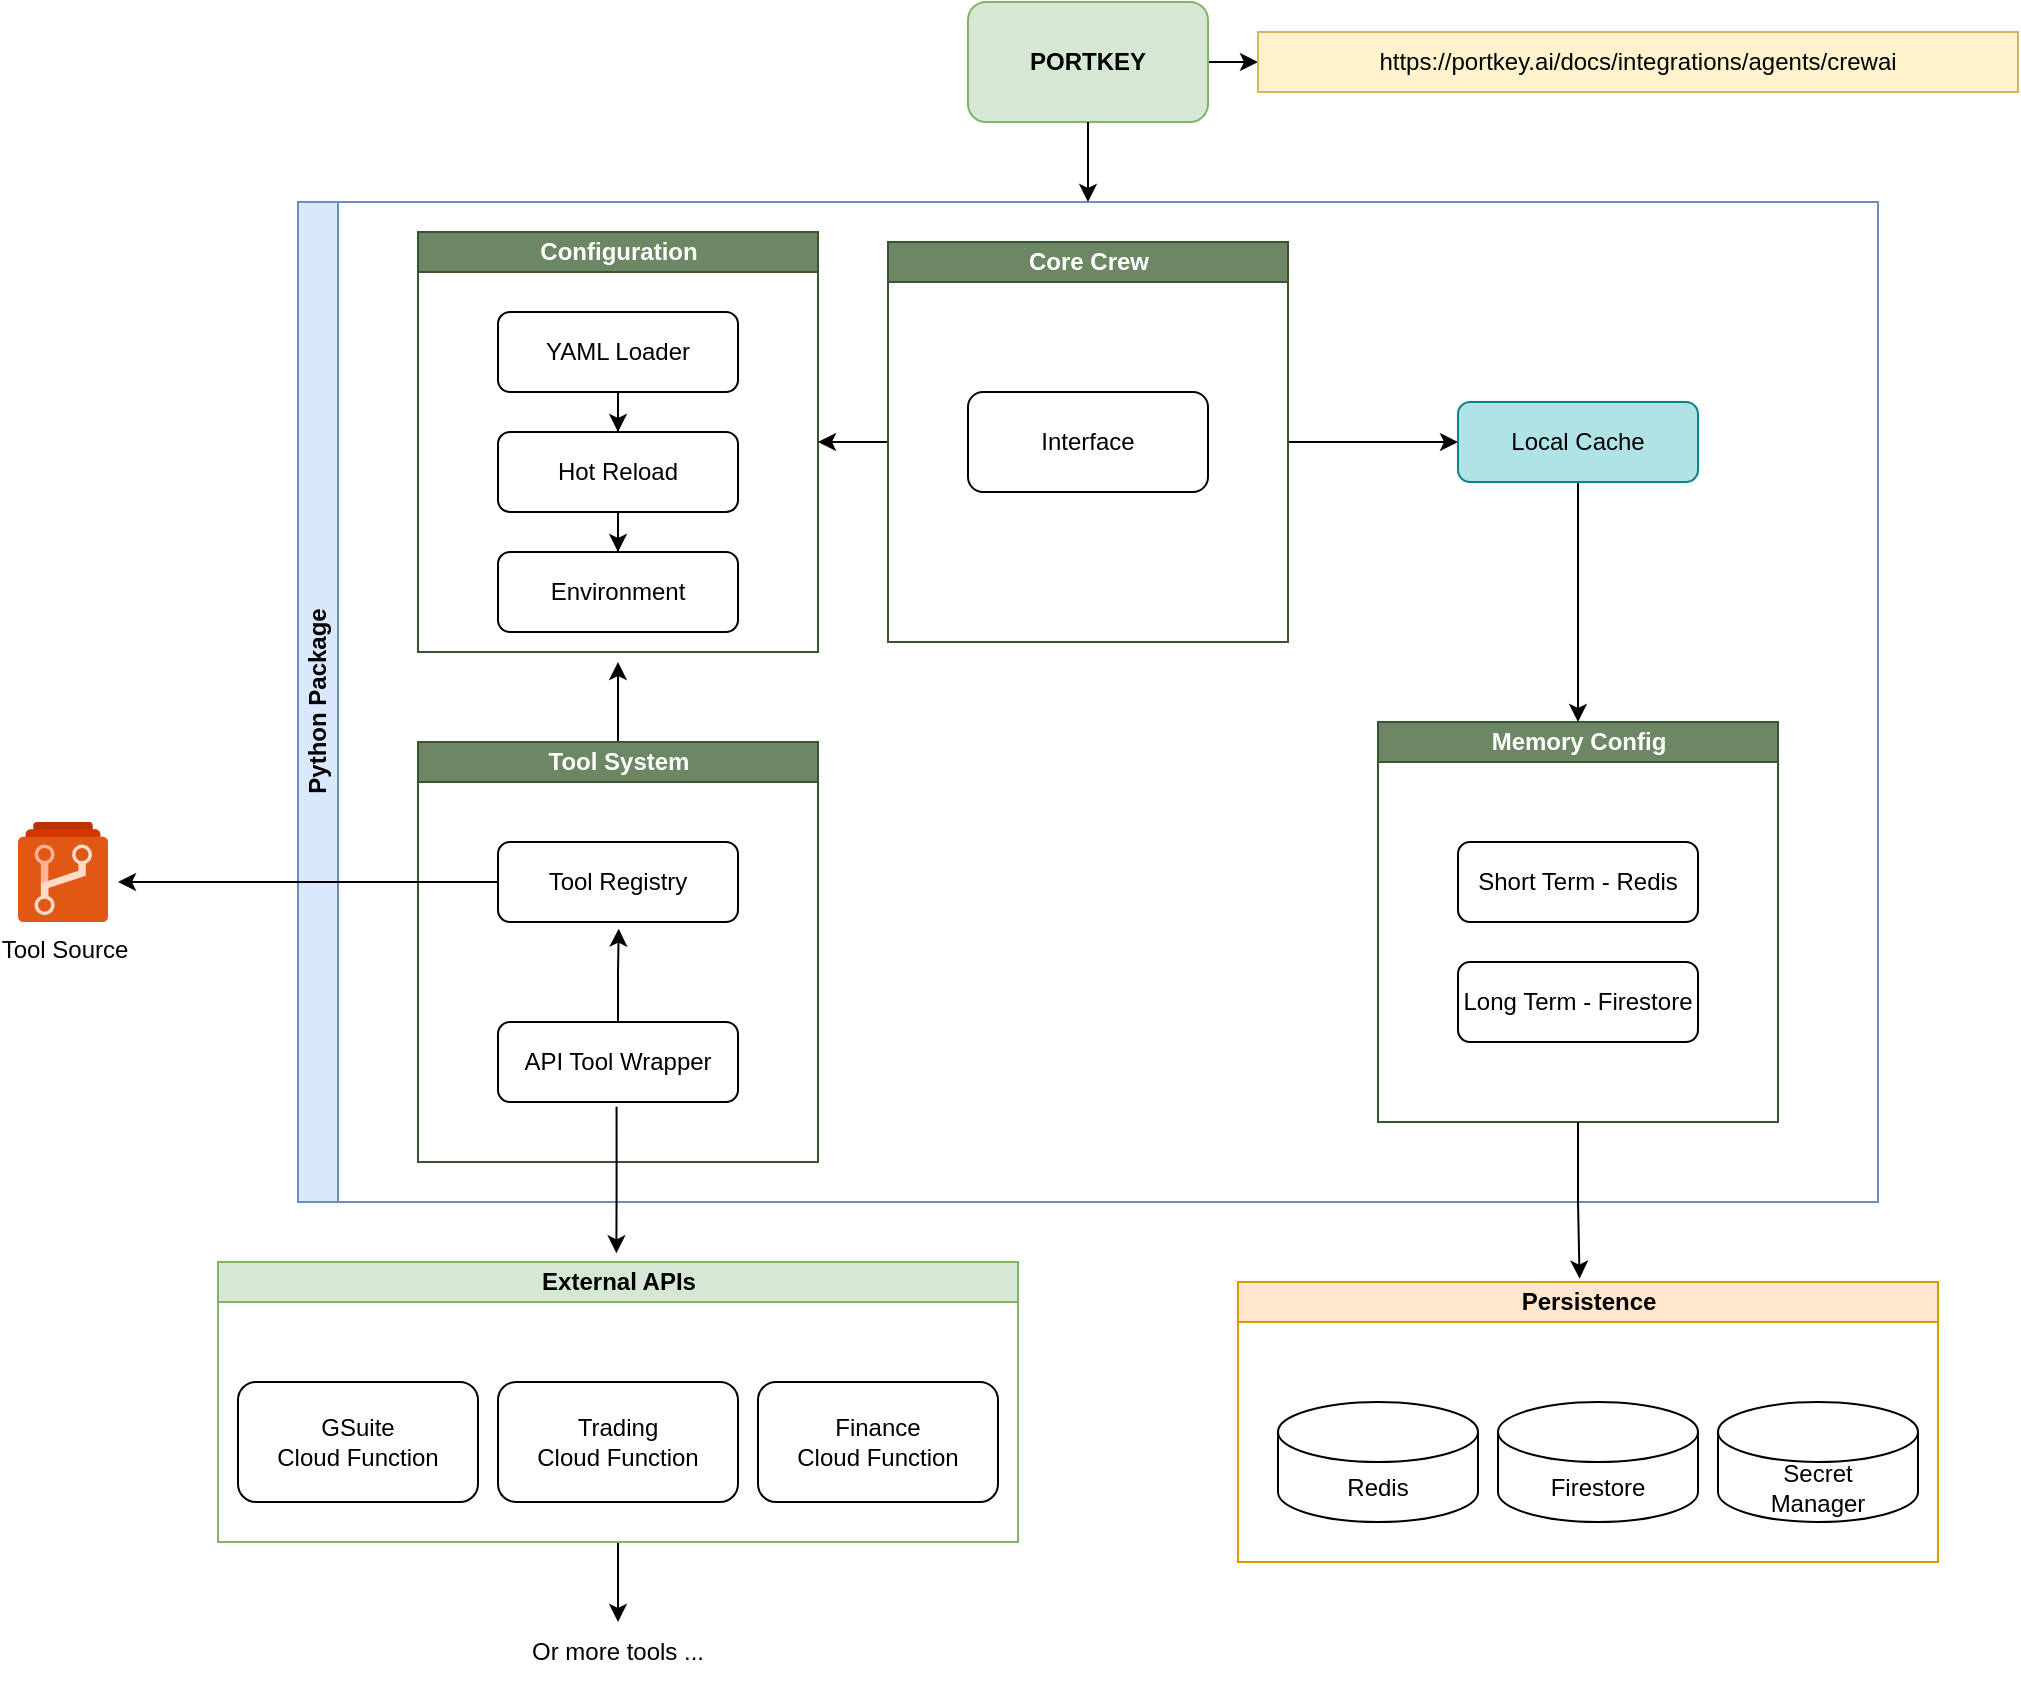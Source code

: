 <mxfile version="26.0.9">
  <diagram name="Page-1" id="kMi61NyPcCNk2VD_IXgL">
    <mxGraphModel dx="1687" dy="984" grid="1" gridSize="10" guides="1" tooltips="1" connect="1" arrows="1" fold="1" page="1" pageScale="1" pageWidth="827" pageHeight="1169" math="0" shadow="0">
      <root>
        <mxCell id="0" />
        <mxCell id="1" parent="0" />
        <mxCell id="mQaGHORo1Vh2YD8DS4Wc-69" style="edgeStyle=orthogonalEdgeStyle;rounded=0;orthogonalLoop=1;jettySize=auto;html=1;" parent="1" source="mQaGHORo1Vh2YD8DS4Wc-3" target="mQaGHORo1Vh2YD8DS4Wc-68" edge="1">
          <mxGeometry relative="1" as="geometry" />
        </mxCell>
        <mxCell id="mQaGHORo1Vh2YD8DS4Wc-3" value="PORTKEY" style="rounded=1;whiteSpace=wrap;html=1;fillColor=#d5e8d4;strokeColor=#82b366;fontStyle=1" parent="1" vertex="1">
          <mxGeometry x="765" y="260" width="120" height="60" as="geometry" />
        </mxCell>
        <mxCell id="mQaGHORo1Vh2YD8DS4Wc-4" value="Python Package" style="swimlane;startSize=20;horizontal=0;html=1;fillColor=#dae8fc;strokeColor=#6c8ebf;" parent="1" vertex="1">
          <mxGeometry x="430" y="360" width="790" height="500" as="geometry" />
        </mxCell>
        <mxCell id="mQaGHORo1Vh2YD8DS4Wc-86" style="edgeStyle=orthogonalEdgeStyle;rounded=0;orthogonalLoop=1;jettySize=auto;html=1;" parent="mQaGHORo1Vh2YD8DS4Wc-4" source="mQaGHORo1Vh2YD8DS4Wc-17" edge="1">
          <mxGeometry relative="1" as="geometry">
            <mxPoint x="160.0" y="230" as="targetPoint" />
          </mxGeometry>
        </mxCell>
        <mxCell id="mQaGHORo1Vh2YD8DS4Wc-17" value="Tool System" style="swimlane;startSize=20;html=1;fillColor=#6d8764;fontColor=#ffffff;strokeColor=#3A5431;" parent="mQaGHORo1Vh2YD8DS4Wc-4" vertex="1">
          <mxGeometry x="60" y="270" width="200" height="210" as="geometry" />
        </mxCell>
        <mxCell id="mQaGHORo1Vh2YD8DS4Wc-80" style="edgeStyle=orthogonalEdgeStyle;rounded=0;orthogonalLoop=1;jettySize=auto;html=1;" parent="mQaGHORo1Vh2YD8DS4Wc-17" source="mQaGHORo1Vh2YD8DS4Wc-18" edge="1">
          <mxGeometry relative="1" as="geometry">
            <mxPoint x="-150" y="70" as="targetPoint" />
          </mxGeometry>
        </mxCell>
        <mxCell id="mQaGHORo1Vh2YD8DS4Wc-18" value="Tool Registry" style="rounded=1;whiteSpace=wrap;html=1;" parent="mQaGHORo1Vh2YD8DS4Wc-17" vertex="1">
          <mxGeometry x="40" y="50" width="120" height="40" as="geometry" />
        </mxCell>
        <mxCell id="mQaGHORo1Vh2YD8DS4Wc-19" value="API Tool Wrapper" style="rounded=1;whiteSpace=wrap;html=1;" parent="mQaGHORo1Vh2YD8DS4Wc-17" vertex="1">
          <mxGeometry x="40" y="140" width="120" height="40" as="geometry" />
        </mxCell>
        <mxCell id="mQaGHORo1Vh2YD8DS4Wc-81" style="edgeStyle=orthogonalEdgeStyle;rounded=0;orthogonalLoop=1;jettySize=auto;html=1;entryX=0.503;entryY=1.083;entryDx=0;entryDy=0;entryPerimeter=0;" parent="mQaGHORo1Vh2YD8DS4Wc-17" source="mQaGHORo1Vh2YD8DS4Wc-19" target="mQaGHORo1Vh2YD8DS4Wc-18" edge="1">
          <mxGeometry relative="1" as="geometry" />
        </mxCell>
        <mxCell id="mQaGHORo1Vh2YD8DS4Wc-9" value="Memory Config" style="swimlane;startSize=20;html=1;fillColor=#6d8764;fontColor=#ffffff;strokeColor=#3A5431;" parent="mQaGHORo1Vh2YD8DS4Wc-4" vertex="1">
          <mxGeometry x="540" y="260" width="200" height="200" as="geometry" />
        </mxCell>
        <mxCell id="mQaGHORo1Vh2YD8DS4Wc-10" value="Short Term - Redis" style="rounded=1;whiteSpace=wrap;html=1;" parent="mQaGHORo1Vh2YD8DS4Wc-9" vertex="1">
          <mxGeometry x="40" y="60" width="120" height="40" as="geometry" />
        </mxCell>
        <mxCell id="mQaGHORo1Vh2YD8DS4Wc-11" value="Long Term - Firestore" style="rounded=1;whiteSpace=wrap;html=1;" parent="mQaGHORo1Vh2YD8DS4Wc-9" vertex="1">
          <mxGeometry x="40" y="120" width="120" height="40" as="geometry" />
        </mxCell>
        <mxCell id="mQaGHORo1Vh2YD8DS4Wc-13" value="Configuration" style="swimlane;startSize=20;html=1;fillColor=#6d8764;fontColor=#ffffff;strokeColor=#3A5431;" parent="mQaGHORo1Vh2YD8DS4Wc-4" vertex="1">
          <mxGeometry x="60" y="15" width="200" height="210" as="geometry" />
        </mxCell>
        <mxCell id="mQaGHORo1Vh2YD8DS4Wc-14" value="YAML Loader" style="rounded=1;whiteSpace=wrap;html=1;" parent="mQaGHORo1Vh2YD8DS4Wc-13" vertex="1">
          <mxGeometry x="40" y="40" width="120" height="40" as="geometry" />
        </mxCell>
        <mxCell id="mQaGHORo1Vh2YD8DS4Wc-15" value="Hot Reload" style="rounded=1;whiteSpace=wrap;html=1;" parent="mQaGHORo1Vh2YD8DS4Wc-13" vertex="1">
          <mxGeometry x="40" y="100" width="120" height="40" as="geometry" />
        </mxCell>
        <mxCell id="mQaGHORo1Vh2YD8DS4Wc-16" value="Environment" style="rounded=1;whiteSpace=wrap;html=1;" parent="mQaGHORo1Vh2YD8DS4Wc-13" vertex="1">
          <mxGeometry x="40" y="160" width="120" height="40" as="geometry" />
        </mxCell>
        <mxCell id="mQaGHORo1Vh2YD8DS4Wc-38" style="edgeStyle=orthogonalEdgeStyle;rounded=0;orthogonalLoop=1;jettySize=auto;html=1;" parent="mQaGHORo1Vh2YD8DS4Wc-13" source="mQaGHORo1Vh2YD8DS4Wc-14" target="mQaGHORo1Vh2YD8DS4Wc-15" edge="1">
          <mxGeometry relative="1" as="geometry" />
        </mxCell>
        <mxCell id="mQaGHORo1Vh2YD8DS4Wc-39" style="edgeStyle=orthogonalEdgeStyle;rounded=0;orthogonalLoop=1;jettySize=auto;html=1;" parent="mQaGHORo1Vh2YD8DS4Wc-13" source="mQaGHORo1Vh2YD8DS4Wc-15" target="mQaGHORo1Vh2YD8DS4Wc-16" edge="1">
          <mxGeometry relative="1" as="geometry" />
        </mxCell>
        <mxCell id="mQaGHORo1Vh2YD8DS4Wc-56" style="edgeStyle=orthogonalEdgeStyle;rounded=0;orthogonalLoop=1;jettySize=auto;html=1;entryX=0.5;entryY=0;entryDx=0;entryDy=0;" parent="mQaGHORo1Vh2YD8DS4Wc-4" source="mQaGHORo1Vh2YD8DS4Wc-12" target="mQaGHORo1Vh2YD8DS4Wc-9" edge="1">
          <mxGeometry relative="1" as="geometry" />
        </mxCell>
        <mxCell id="mQaGHORo1Vh2YD8DS4Wc-65" style="edgeStyle=orthogonalEdgeStyle;rounded=0;orthogonalLoop=1;jettySize=auto;html=1;entryX=0;entryY=0.5;entryDx=0;entryDy=0;" parent="mQaGHORo1Vh2YD8DS4Wc-4" source="mQaGHORo1Vh2YD8DS4Wc-5" target="mQaGHORo1Vh2YD8DS4Wc-12" edge="1">
          <mxGeometry relative="1" as="geometry" />
        </mxCell>
        <mxCell id="mQaGHORo1Vh2YD8DS4Wc-87" style="edgeStyle=orthogonalEdgeStyle;rounded=0;orthogonalLoop=1;jettySize=auto;html=1;entryX=1;entryY=0.5;entryDx=0;entryDy=0;" parent="mQaGHORo1Vh2YD8DS4Wc-4" source="mQaGHORo1Vh2YD8DS4Wc-5" target="mQaGHORo1Vh2YD8DS4Wc-13" edge="1">
          <mxGeometry relative="1" as="geometry" />
        </mxCell>
        <mxCell id="mQaGHORo1Vh2YD8DS4Wc-5" value="Core Crew" style="swimlane;startSize=20;html=1;fillColor=#6d8764;fontColor=#ffffff;strokeColor=#3A5431;" parent="mQaGHORo1Vh2YD8DS4Wc-4" vertex="1">
          <mxGeometry x="295" y="20" width="200" height="200" as="geometry" />
        </mxCell>
        <mxCell id="mQaGHORo1Vh2YD8DS4Wc-7" value="Interface" style="rounded=1;whiteSpace=wrap;html=1;" parent="mQaGHORo1Vh2YD8DS4Wc-5" vertex="1">
          <mxGeometry x="40" y="75" width="120" height="50" as="geometry" />
        </mxCell>
        <mxCell id="mQaGHORo1Vh2YD8DS4Wc-12" value="Local Cache" style="rounded=1;whiteSpace=wrap;html=1;fillColor=#b0e3e6;strokeColor=#0e8088;" parent="mQaGHORo1Vh2YD8DS4Wc-4" vertex="1">
          <mxGeometry x="580" y="100" width="120" height="40" as="geometry" />
        </mxCell>
        <mxCell id="mQaGHORo1Vh2YD8DS4Wc-72" value="" style="edgeStyle=orthogonalEdgeStyle;rounded=0;orthogonalLoop=1;jettySize=auto;html=1;" parent="1" source="mQaGHORo1Vh2YD8DS4Wc-21" target="mQaGHORo1Vh2YD8DS4Wc-70" edge="1">
          <mxGeometry relative="1" as="geometry" />
        </mxCell>
        <mxCell id="mQaGHORo1Vh2YD8DS4Wc-21" value="External APIs" style="swimlane;startSize=20;html=1;fillColor=#d5e8d4;strokeColor=#82b366;" parent="1" vertex="1">
          <mxGeometry x="390" y="890" width="400" height="140" as="geometry" />
        </mxCell>
        <mxCell id="mQaGHORo1Vh2YD8DS4Wc-22" value="GSuite&#xa;Cloud Function" style="rounded=1;whiteSpace=wrap;html=1;" parent="mQaGHORo1Vh2YD8DS4Wc-21" vertex="1">
          <mxGeometry x="10" y="60" width="120" height="60" as="geometry" />
        </mxCell>
        <mxCell id="mQaGHORo1Vh2YD8DS4Wc-23" value="Trading&#xa;Cloud Function" style="rounded=1;whiteSpace=wrap;html=1;" parent="mQaGHORo1Vh2YD8DS4Wc-21" vertex="1">
          <mxGeometry x="140" y="60" width="120" height="60" as="geometry" />
        </mxCell>
        <mxCell id="mQaGHORo1Vh2YD8DS4Wc-24" value="Finance&#xa;Cloud Function" style="rounded=1;whiteSpace=wrap;html=1;" parent="mQaGHORo1Vh2YD8DS4Wc-21" vertex="1">
          <mxGeometry x="270" y="60" width="120" height="60" as="geometry" />
        </mxCell>
        <mxCell id="mQaGHORo1Vh2YD8DS4Wc-25" value="Persistence" style="swimlane;startSize=20;html=1;fillColor=#ffe6cc;strokeColor=#d79b00;" parent="1" vertex="1">
          <mxGeometry x="900" y="900" width="350" height="140" as="geometry" />
        </mxCell>
        <mxCell id="mQaGHORo1Vh2YD8DS4Wc-26" value="Redis" style="shape=cylinder3;whiteSpace=wrap;html=1;boundedLbl=1;backgroundOutline=1;size=15;" parent="mQaGHORo1Vh2YD8DS4Wc-25" vertex="1">
          <mxGeometry x="20" y="60" width="100" height="60" as="geometry" />
        </mxCell>
        <mxCell id="mQaGHORo1Vh2YD8DS4Wc-27" value="Firestore" style="shape=cylinder3;whiteSpace=wrap;html=1;boundedLbl=1;backgroundOutline=1;size=15;" parent="mQaGHORo1Vh2YD8DS4Wc-25" vertex="1">
          <mxGeometry x="130" y="60" width="100" height="60" as="geometry" />
        </mxCell>
        <mxCell id="mQaGHORo1Vh2YD8DS4Wc-28" value="Secret&#xa;Manager" style="shape=cylinder3;whiteSpace=wrap;html=1;boundedLbl=1;backgroundOutline=1;size=15;" parent="mQaGHORo1Vh2YD8DS4Wc-25" vertex="1">
          <mxGeometry x="240" y="60" width="100" height="60" as="geometry" />
        </mxCell>
        <mxCell id="mQaGHORo1Vh2YD8DS4Wc-30" style="edgeStyle=orthogonalEdgeStyle;rounded=0;orthogonalLoop=1;jettySize=auto;html=1;" parent="1" source="mQaGHORo1Vh2YD8DS4Wc-3" target="mQaGHORo1Vh2YD8DS4Wc-4" edge="1">
          <mxGeometry relative="1" as="geometry" />
        </mxCell>
        <mxCell id="mQaGHORo1Vh2YD8DS4Wc-63" style="edgeStyle=orthogonalEdgeStyle;rounded=0;orthogonalLoop=1;jettySize=auto;html=1;entryX=0.488;entryY=-0.012;entryDx=0;entryDy=0;entryPerimeter=0;" parent="1" source="mQaGHORo1Vh2YD8DS4Wc-9" target="mQaGHORo1Vh2YD8DS4Wc-25" edge="1">
          <mxGeometry relative="1" as="geometry" />
        </mxCell>
        <mxCell id="mQaGHORo1Vh2YD8DS4Wc-68" value="https://portkey.ai/docs/integrations/agents/crewai" style="text;html=1;align=center;verticalAlign=middle;whiteSpace=wrap;rounded=0;fillColor=#fff2cc;strokeColor=#d6b656;" parent="1" vertex="1">
          <mxGeometry x="910" y="275" width="380" height="30" as="geometry" />
        </mxCell>
        <mxCell id="mQaGHORo1Vh2YD8DS4Wc-70" value="Or more tools ..." style="text;html=1;align=center;verticalAlign=middle;whiteSpace=wrap;rounded=0;" parent="1" vertex="1">
          <mxGeometry x="515" y="1070" width="150" height="30" as="geometry" />
        </mxCell>
        <mxCell id="mQaGHORo1Vh2YD8DS4Wc-77" style="edgeStyle=orthogonalEdgeStyle;rounded=0;orthogonalLoop=1;jettySize=auto;html=1;entryX=0.498;entryY=-0.031;entryDx=0;entryDy=0;entryPerimeter=0;exitX=0.494;exitY=1.058;exitDx=0;exitDy=0;exitPerimeter=0;" parent="1" source="mQaGHORo1Vh2YD8DS4Wc-19" target="mQaGHORo1Vh2YD8DS4Wc-21" edge="1">
          <mxGeometry relative="1" as="geometry" />
        </mxCell>
        <mxCell id="mQaGHORo1Vh2YD8DS4Wc-79" value="Tool Source" style="image;sketch=0;aspect=fixed;html=1;points=[];align=center;fontSize=12;image=img/lib/mscae/Azure_Repos.svg;" parent="1" vertex="1">
          <mxGeometry x="290" y="670" width="45" height="50" as="geometry" />
        </mxCell>
      </root>
    </mxGraphModel>
  </diagram>
</mxfile>
